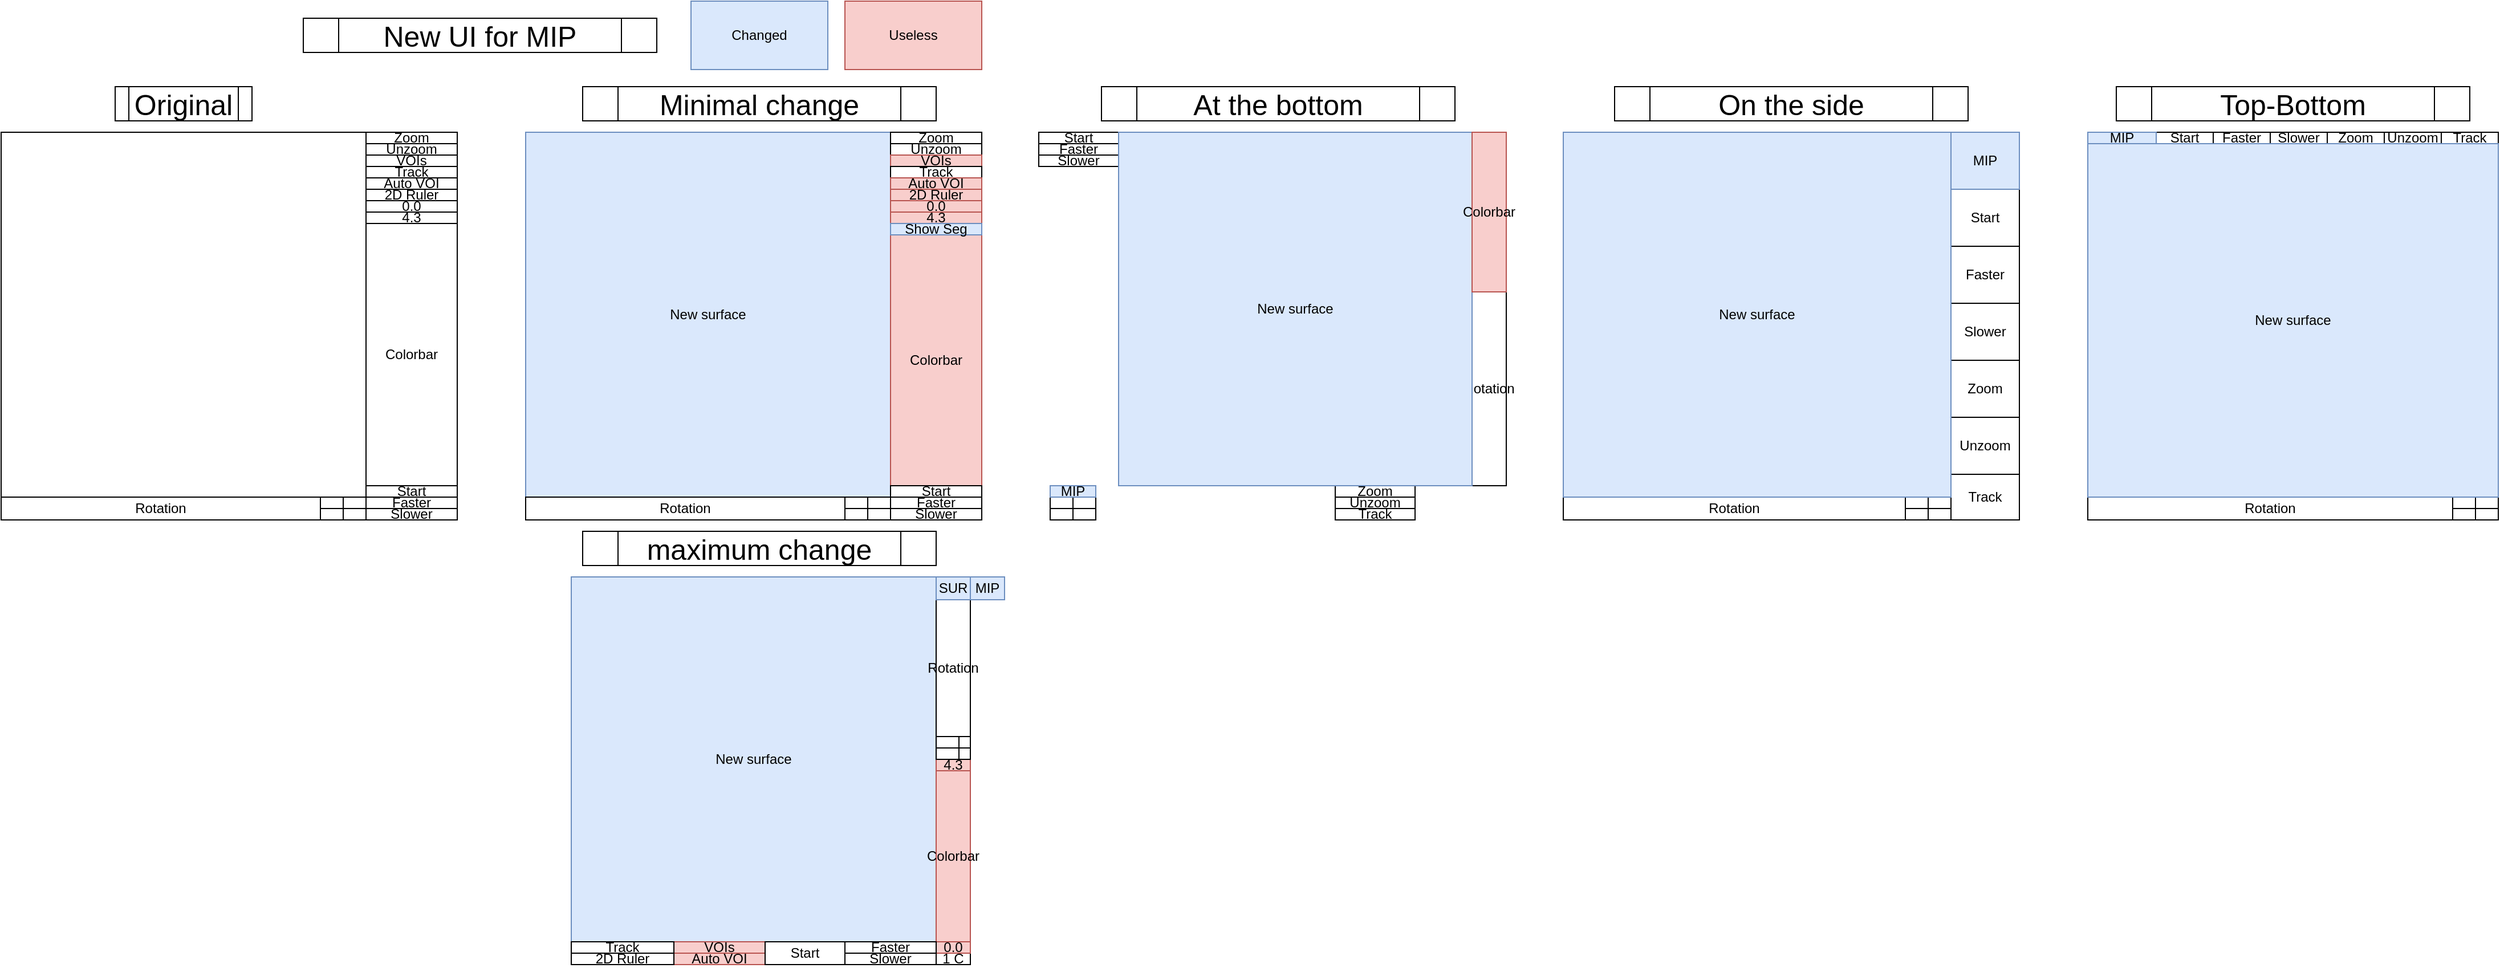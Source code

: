 <mxfile version="26.0.16">
  <diagram name="Page-1" id="HlDreZ8ZAdr61VZORXJC">
    <mxGraphModel dx="1036" dy="1553" grid="1" gridSize="10" guides="1" tooltips="1" connect="1" arrows="1" fold="1" page="1" pageScale="1" pageWidth="850" pageHeight="1100" math="0" shadow="0">
      <root>
        <mxCell id="0" />
        <mxCell id="1" parent="0" />
        <mxCell id="_grJbtcx7UaRWojQZP2D-1" value="" style="whiteSpace=wrap;html=1;aspect=fixed;" vertex="1" parent="1">
          <mxGeometry x="160" y="80" width="320" height="320" as="geometry" />
        </mxCell>
        <mxCell id="_grJbtcx7UaRWojQZP2D-2" value="Zoom" style="rounded=0;whiteSpace=wrap;html=1;" vertex="1" parent="1">
          <mxGeometry x="480" y="80" width="80" height="10" as="geometry" />
        </mxCell>
        <mxCell id="_grJbtcx7UaRWojQZP2D-6" value="Colorbar" style="rounded=0;whiteSpace=wrap;html=1;" vertex="1" parent="1">
          <mxGeometry x="480" y="160" width="80" height="230" as="geometry" />
        </mxCell>
        <mxCell id="_grJbtcx7UaRWojQZP2D-8" value="Unzoom" style="rounded=0;whiteSpace=wrap;html=1;" vertex="1" parent="1">
          <mxGeometry x="480" y="90" width="80" height="10" as="geometry" />
        </mxCell>
        <mxCell id="_grJbtcx7UaRWojQZP2D-9" value="VOIs" style="rounded=0;whiteSpace=wrap;html=1;" vertex="1" parent="1">
          <mxGeometry x="480" y="100" width="80" height="10" as="geometry" />
        </mxCell>
        <mxCell id="_grJbtcx7UaRWojQZP2D-10" value="Track" style="rounded=0;whiteSpace=wrap;html=1;" vertex="1" parent="1">
          <mxGeometry x="480" y="110" width="80" height="10" as="geometry" />
        </mxCell>
        <mxCell id="_grJbtcx7UaRWojQZP2D-17" style="edgeStyle=orthogonalEdgeStyle;rounded=0;orthogonalLoop=1;jettySize=auto;html=1;exitX=0.5;exitY=0;exitDx=0;exitDy=0;entryX=0.25;entryY=0;entryDx=0;entryDy=0;" edge="1" parent="1" source="_grJbtcx7UaRWojQZP2D-11" target="_grJbtcx7UaRWojQZP2D-12">
          <mxGeometry relative="1" as="geometry" />
        </mxCell>
        <mxCell id="_grJbtcx7UaRWojQZP2D-11" value="Auto VOI" style="rounded=0;whiteSpace=wrap;html=1;" vertex="1" parent="1">
          <mxGeometry x="480" y="120" width="80" height="10" as="geometry" />
        </mxCell>
        <mxCell id="_grJbtcx7UaRWojQZP2D-12" value="2D Ruler" style="rounded=0;whiteSpace=wrap;html=1;" vertex="1" parent="1">
          <mxGeometry x="480" y="130" width="80" height="10" as="geometry" />
        </mxCell>
        <mxCell id="_grJbtcx7UaRWojQZP2D-13" value="0.0" style="rounded=0;whiteSpace=wrap;html=1;" vertex="1" parent="1">
          <mxGeometry x="480" y="140" width="80" height="10" as="geometry" />
        </mxCell>
        <mxCell id="_grJbtcx7UaRWojQZP2D-14" value="4.3" style="rounded=0;whiteSpace=wrap;html=1;" vertex="1" parent="1">
          <mxGeometry x="480" y="150" width="80" height="10" as="geometry" />
        </mxCell>
        <mxCell id="_grJbtcx7UaRWojQZP2D-15" value="Slower" style="rounded=0;whiteSpace=wrap;html=1;" vertex="1" parent="1">
          <mxGeometry x="480" y="410" width="80" height="10" as="geometry" />
        </mxCell>
        <mxCell id="_grJbtcx7UaRWojQZP2D-16" value="Faster" style="rounded=0;whiteSpace=wrap;html=1;" vertex="1" parent="1">
          <mxGeometry x="480" y="400" width="80" height="10" as="geometry" />
        </mxCell>
        <mxCell id="_grJbtcx7UaRWojQZP2D-20" value="Start" style="rounded=0;whiteSpace=wrap;html=1;" vertex="1" parent="1">
          <mxGeometry x="480" y="390" width="80" height="10" as="geometry" />
        </mxCell>
        <mxCell id="_grJbtcx7UaRWojQZP2D-21" value="Rotation" style="rounded=0;whiteSpace=wrap;html=1;" vertex="1" parent="1">
          <mxGeometry x="160" y="400" width="280" height="20" as="geometry" />
        </mxCell>
        <mxCell id="_grJbtcx7UaRWojQZP2D-22" value="" style="rounded=0;whiteSpace=wrap;html=1;" vertex="1" parent="1">
          <mxGeometry x="440" y="400" width="20" height="10" as="geometry" />
        </mxCell>
        <mxCell id="_grJbtcx7UaRWojQZP2D-23" value="" style="rounded=0;whiteSpace=wrap;html=1;" vertex="1" parent="1">
          <mxGeometry x="440" y="410" width="20" height="10" as="geometry" />
        </mxCell>
        <mxCell id="_grJbtcx7UaRWojQZP2D-24" value="" style="rounded=0;whiteSpace=wrap;html=1;" vertex="1" parent="1">
          <mxGeometry x="460" y="400" width="20" height="10" as="geometry" />
        </mxCell>
        <mxCell id="_grJbtcx7UaRWojQZP2D-25" value="" style="rounded=0;whiteSpace=wrap;html=1;" vertex="1" parent="1">
          <mxGeometry x="460" y="410" width="20" height="10" as="geometry" />
        </mxCell>
        <mxCell id="_grJbtcx7UaRWojQZP2D-26" value="New surface" style="whiteSpace=wrap;html=1;aspect=fixed;fillColor=#dae8fc;strokeColor=#6c8ebf;" vertex="1" parent="1">
          <mxGeometry x="620" y="80" width="320" height="320" as="geometry" />
        </mxCell>
        <mxCell id="_grJbtcx7UaRWojQZP2D-27" value="Zoom" style="rounded=0;whiteSpace=wrap;html=1;" vertex="1" parent="1">
          <mxGeometry x="940" y="80" width="80" height="10" as="geometry" />
        </mxCell>
        <mxCell id="_grJbtcx7UaRWojQZP2D-28" value="Colorbar" style="rounded=0;whiteSpace=wrap;html=1;fillColor=#f8cecc;strokeColor=#b85450;" vertex="1" parent="1">
          <mxGeometry x="940" y="170" width="80" height="220" as="geometry" />
        </mxCell>
        <mxCell id="_grJbtcx7UaRWojQZP2D-29" value="Unzoom" style="rounded=0;whiteSpace=wrap;html=1;" vertex="1" parent="1">
          <mxGeometry x="940" y="90" width="80" height="10" as="geometry" />
        </mxCell>
        <mxCell id="_grJbtcx7UaRWojQZP2D-30" value="VOIs" style="rounded=0;whiteSpace=wrap;html=1;fillColor=#f8cecc;strokeColor=#b85450;" vertex="1" parent="1">
          <mxGeometry x="940" y="100" width="80" height="10" as="geometry" />
        </mxCell>
        <mxCell id="_grJbtcx7UaRWojQZP2D-31" value="Track" style="rounded=0;whiteSpace=wrap;html=1;" vertex="1" parent="1">
          <mxGeometry x="940" y="110" width="80" height="10" as="geometry" />
        </mxCell>
        <mxCell id="_grJbtcx7UaRWojQZP2D-32" style="edgeStyle=orthogonalEdgeStyle;rounded=0;orthogonalLoop=1;jettySize=auto;html=1;exitX=0.5;exitY=0;exitDx=0;exitDy=0;entryX=0.25;entryY=0;entryDx=0;entryDy=0;fillColor=#f8cecc;strokeColor=#b85450;" edge="1" parent="1" source="_grJbtcx7UaRWojQZP2D-33" target="_grJbtcx7UaRWojQZP2D-34">
          <mxGeometry relative="1" as="geometry" />
        </mxCell>
        <mxCell id="_grJbtcx7UaRWojQZP2D-33" value="Auto VOI" style="rounded=0;whiteSpace=wrap;html=1;fillColor=#f8cecc;strokeColor=#b85450;" vertex="1" parent="1">
          <mxGeometry x="940" y="120" width="80" height="10" as="geometry" />
        </mxCell>
        <mxCell id="_grJbtcx7UaRWojQZP2D-34" value="2D Ruler" style="rounded=0;whiteSpace=wrap;html=1;fillColor=#f8cecc;strokeColor=#b85450;" vertex="1" parent="1">
          <mxGeometry x="940" y="130" width="80" height="10" as="geometry" />
        </mxCell>
        <mxCell id="_grJbtcx7UaRWojQZP2D-35" value="0.0" style="rounded=0;whiteSpace=wrap;html=1;fillColor=#f8cecc;strokeColor=#b85450;" vertex="1" parent="1">
          <mxGeometry x="940" y="140" width="80" height="10" as="geometry" />
        </mxCell>
        <mxCell id="_grJbtcx7UaRWojQZP2D-36" value="4.3" style="rounded=0;whiteSpace=wrap;html=1;fillColor=#f8cecc;strokeColor=#b85450;" vertex="1" parent="1">
          <mxGeometry x="940" y="150" width="80" height="10" as="geometry" />
        </mxCell>
        <mxCell id="_grJbtcx7UaRWojQZP2D-37" value="Slower" style="rounded=0;whiteSpace=wrap;html=1;" vertex="1" parent="1">
          <mxGeometry x="940" y="410" width="80" height="10" as="geometry" />
        </mxCell>
        <mxCell id="_grJbtcx7UaRWojQZP2D-38" value="Faster" style="rounded=0;whiteSpace=wrap;html=1;" vertex="1" parent="1">
          <mxGeometry x="940" y="400" width="80" height="10" as="geometry" />
        </mxCell>
        <mxCell id="_grJbtcx7UaRWojQZP2D-39" value="Start" style="rounded=0;whiteSpace=wrap;html=1;" vertex="1" parent="1">
          <mxGeometry x="940" y="390" width="80" height="10" as="geometry" />
        </mxCell>
        <mxCell id="_grJbtcx7UaRWojQZP2D-40" value="Rotation" style="rounded=0;whiteSpace=wrap;html=1;" vertex="1" parent="1">
          <mxGeometry x="620" y="400" width="280" height="20" as="geometry" />
        </mxCell>
        <mxCell id="_grJbtcx7UaRWojQZP2D-41" value="" style="rounded=0;whiteSpace=wrap;html=1;" vertex="1" parent="1">
          <mxGeometry x="900" y="400" width="20" height="10" as="geometry" />
        </mxCell>
        <mxCell id="_grJbtcx7UaRWojQZP2D-42" value="" style="rounded=0;whiteSpace=wrap;html=1;" vertex="1" parent="1">
          <mxGeometry x="900" y="410" width="20" height="10" as="geometry" />
        </mxCell>
        <mxCell id="_grJbtcx7UaRWojQZP2D-43" value="" style="rounded=0;whiteSpace=wrap;html=1;" vertex="1" parent="1">
          <mxGeometry x="920" y="400" width="20" height="10" as="geometry" />
        </mxCell>
        <mxCell id="_grJbtcx7UaRWojQZP2D-44" value="" style="rounded=0;whiteSpace=wrap;html=1;" vertex="1" parent="1">
          <mxGeometry x="920" y="410" width="20" height="10" as="geometry" />
        </mxCell>
        <mxCell id="_grJbtcx7UaRWojQZP2D-45" value="&lt;font style=&quot;font-size: 25px;&quot;&gt;Original&lt;/font&gt;" style="shape=process;whiteSpace=wrap;html=1;backgroundOutline=1;" vertex="1" parent="1">
          <mxGeometry x="260" y="40" width="120" height="30" as="geometry" />
        </mxCell>
        <mxCell id="_grJbtcx7UaRWojQZP2D-46" value="&lt;font style=&quot;font-size: 25px;&quot;&gt;Minimal change&lt;/font&gt;" style="shape=process;whiteSpace=wrap;html=1;backgroundOutline=1;" vertex="1" parent="1">
          <mxGeometry x="670" y="40" width="310" height="30" as="geometry" />
        </mxCell>
        <mxCell id="_grJbtcx7UaRWojQZP2D-47" value="&lt;font style=&quot;font-size: 25px;&quot;&gt;New UI for MIP&lt;/font&gt;" style="shape=process;whiteSpace=wrap;html=1;backgroundOutline=1;" vertex="1" parent="1">
          <mxGeometry x="425" y="-20" width="310" height="30" as="geometry" />
        </mxCell>
        <mxCell id="_grJbtcx7UaRWojQZP2D-48" value="Show Seg" style="rounded=0;whiteSpace=wrap;html=1;fillColor=#dae8fc;strokeColor=#6c8ebf;" vertex="1" parent="1">
          <mxGeometry x="940" y="160" width="80" height="10" as="geometry" />
        </mxCell>
        <mxCell id="_grJbtcx7UaRWojQZP2D-49" value="Changed" style="rounded=0;whiteSpace=wrap;html=1;fillColor=#dae8fc;strokeColor=#6c8ebf;" vertex="1" parent="1">
          <mxGeometry x="765" y="-35" width="120" height="60" as="geometry" />
        </mxCell>
        <mxCell id="_grJbtcx7UaRWojQZP2D-50" value="Useless" style="rounded=0;whiteSpace=wrap;html=1;fillColor=#f8cecc;strokeColor=#b85450;" vertex="1" parent="1">
          <mxGeometry x="900" y="-35" width="120" height="60" as="geometry" />
        </mxCell>
        <mxCell id="_grJbtcx7UaRWojQZP2D-52" value="Zoom" style="rounded=0;whiteSpace=wrap;html=1;" vertex="1" parent="1">
          <mxGeometry x="1330" y="390" width="70" height="10" as="geometry" />
        </mxCell>
        <mxCell id="_grJbtcx7UaRWojQZP2D-54" value="Unzoom" style="rounded=0;whiteSpace=wrap;html=1;" vertex="1" parent="1">
          <mxGeometry x="1330" y="400" width="70" height="10" as="geometry" />
        </mxCell>
        <mxCell id="_grJbtcx7UaRWojQZP2D-56" value="Track" style="rounded=0;whiteSpace=wrap;html=1;" vertex="1" parent="1">
          <mxGeometry x="1330" y="410" width="70" height="10" as="geometry" />
        </mxCell>
        <mxCell id="_grJbtcx7UaRWojQZP2D-62" value="Slower" style="rounded=0;whiteSpace=wrap;html=1;" vertex="1" parent="1">
          <mxGeometry x="1070" y="100" width="70" height="10" as="geometry" />
        </mxCell>
        <mxCell id="_grJbtcx7UaRWojQZP2D-63" value="Faster" style="rounded=0;whiteSpace=wrap;html=1;" vertex="1" parent="1">
          <mxGeometry x="1070" y="90" width="70" height="10" as="geometry" />
        </mxCell>
        <mxCell id="_grJbtcx7UaRWojQZP2D-64" value="Start" style="rounded=0;whiteSpace=wrap;html=1;" vertex="1" parent="1">
          <mxGeometry x="1070" y="80" width="70" height="10" as="geometry" />
        </mxCell>
        <mxCell id="_grJbtcx7UaRWojQZP2D-65" value="Rotation" style="rounded=0;whiteSpace=wrap;html=1;" vertex="1" parent="1">
          <mxGeometry x="1450" y="220" width="30" height="170" as="geometry" />
        </mxCell>
        <mxCell id="_grJbtcx7UaRWojQZP2D-66" value="" style="rounded=0;whiteSpace=wrap;html=1;" vertex="1" parent="1">
          <mxGeometry x="1080" y="400" width="20" height="10" as="geometry" />
        </mxCell>
        <mxCell id="_grJbtcx7UaRWojQZP2D-67" value="" style="rounded=0;whiteSpace=wrap;html=1;" vertex="1" parent="1">
          <mxGeometry x="1080" y="410" width="20" height="10" as="geometry" />
        </mxCell>
        <mxCell id="_grJbtcx7UaRWojQZP2D-68" value="" style="rounded=0;whiteSpace=wrap;html=1;" vertex="1" parent="1">
          <mxGeometry x="1100" y="400" width="20" height="10" as="geometry" />
        </mxCell>
        <mxCell id="_grJbtcx7UaRWojQZP2D-69" value="" style="rounded=0;whiteSpace=wrap;html=1;" vertex="1" parent="1">
          <mxGeometry x="1100" y="410" width="20" height="10" as="geometry" />
        </mxCell>
        <mxCell id="_grJbtcx7UaRWojQZP2D-70" value="&lt;span style=&quot;font-size: 25px;&quot;&gt;At the bottom&lt;/span&gt;" style="shape=process;whiteSpace=wrap;html=1;backgroundOutline=1;" vertex="1" parent="1">
          <mxGeometry x="1125" y="40" width="310" height="30" as="geometry" />
        </mxCell>
        <mxCell id="_grJbtcx7UaRWojQZP2D-71" value="MIP" style="rounded=0;whiteSpace=wrap;html=1;fillColor=#dae8fc;strokeColor=#6c8ebf;" vertex="1" parent="1">
          <mxGeometry x="1080" y="390" width="40" height="10" as="geometry" />
        </mxCell>
        <mxCell id="_grJbtcx7UaRWojQZP2D-72" value="New surface" style="rounded=0;whiteSpace=wrap;html=1;fillColor=#dae8fc;strokeColor=#6c8ebf;" vertex="1" parent="1">
          <mxGeometry x="1140" y="80" width="310" height="310" as="geometry" />
        </mxCell>
        <mxCell id="_grJbtcx7UaRWojQZP2D-76" value="Zoom" style="rounded=0;whiteSpace=wrap;html=1;" vertex="1" parent="1">
          <mxGeometry x="1870" y="280" width="60" height="50" as="geometry" />
        </mxCell>
        <mxCell id="_grJbtcx7UaRWojQZP2D-77" value="Unzoom" style="rounded=0;whiteSpace=wrap;html=1;" vertex="1" parent="1">
          <mxGeometry x="1870" y="330" width="60" height="50" as="geometry" />
        </mxCell>
        <mxCell id="_grJbtcx7UaRWojQZP2D-78" value="Track" style="rounded=0;whiteSpace=wrap;html=1;" vertex="1" parent="1">
          <mxGeometry x="1870" y="380" width="60" height="40" as="geometry" />
        </mxCell>
        <mxCell id="_grJbtcx7UaRWojQZP2D-79" value="Slower" style="rounded=0;whiteSpace=wrap;html=1;" vertex="1" parent="1">
          <mxGeometry x="1870" y="230" width="60" height="50" as="geometry" />
        </mxCell>
        <mxCell id="_grJbtcx7UaRWojQZP2D-80" value="Faster" style="rounded=0;whiteSpace=wrap;html=1;" vertex="1" parent="1">
          <mxGeometry x="1870" y="180" width="60" height="50" as="geometry" />
        </mxCell>
        <mxCell id="_grJbtcx7UaRWojQZP2D-81" value="Start" style="rounded=0;whiteSpace=wrap;html=1;" vertex="1" parent="1">
          <mxGeometry x="1870" y="130" width="60" height="50" as="geometry" />
        </mxCell>
        <mxCell id="_grJbtcx7UaRWojQZP2D-82" value="Rotation" style="rounded=0;whiteSpace=wrap;html=1;" vertex="1" parent="1">
          <mxGeometry x="1530" y="400" width="300" height="20" as="geometry" />
        </mxCell>
        <mxCell id="_grJbtcx7UaRWojQZP2D-83" value="" style="rounded=0;whiteSpace=wrap;html=1;" vertex="1" parent="1">
          <mxGeometry x="1830" y="400" width="20" height="10" as="geometry" />
        </mxCell>
        <mxCell id="_grJbtcx7UaRWojQZP2D-84" value="" style="rounded=0;whiteSpace=wrap;html=1;" vertex="1" parent="1">
          <mxGeometry x="1830" y="410" width="20" height="10" as="geometry" />
        </mxCell>
        <mxCell id="_grJbtcx7UaRWojQZP2D-85" value="" style="rounded=0;whiteSpace=wrap;html=1;" vertex="1" parent="1">
          <mxGeometry x="1850" y="400" width="20" height="10" as="geometry" />
        </mxCell>
        <mxCell id="_grJbtcx7UaRWojQZP2D-86" value="" style="rounded=0;whiteSpace=wrap;html=1;" vertex="1" parent="1">
          <mxGeometry x="1850" y="410" width="20" height="10" as="geometry" />
        </mxCell>
        <mxCell id="_grJbtcx7UaRWojQZP2D-87" value="&lt;span style=&quot;font-size: 25px;&quot;&gt;On the side&lt;/span&gt;" style="shape=process;whiteSpace=wrap;html=1;backgroundOutline=1;" vertex="1" parent="1">
          <mxGeometry x="1575" y="40" width="310" height="30" as="geometry" />
        </mxCell>
        <mxCell id="_grJbtcx7UaRWojQZP2D-88" value="MIP" style="rounded=0;whiteSpace=wrap;html=1;fillColor=#dae8fc;strokeColor=#6c8ebf;" vertex="1" parent="1">
          <mxGeometry x="1870" y="80" width="60" height="50" as="geometry" />
        </mxCell>
        <mxCell id="_grJbtcx7UaRWojQZP2D-89" value="New surface" style="rounded=0;whiteSpace=wrap;html=1;fillColor=#dae8fc;strokeColor=#6c8ebf;" vertex="1" parent="1">
          <mxGeometry x="1530" y="80" width="340" height="320" as="geometry" />
        </mxCell>
        <mxCell id="_grJbtcx7UaRWojQZP2D-93" value="Zoom" style="rounded=0;whiteSpace=wrap;html=1;" vertex="1" parent="1">
          <mxGeometry x="2200" y="80" width="50" height="10" as="geometry" />
        </mxCell>
        <mxCell id="_grJbtcx7UaRWojQZP2D-94" value="Unzoom" style="rounded=0;whiteSpace=wrap;html=1;" vertex="1" parent="1">
          <mxGeometry x="2250" y="80" width="50" height="10" as="geometry" />
        </mxCell>
        <mxCell id="_grJbtcx7UaRWojQZP2D-95" value="Track" style="rounded=0;whiteSpace=wrap;html=1;" vertex="1" parent="1">
          <mxGeometry x="2300" y="80" width="50" height="10" as="geometry" />
        </mxCell>
        <mxCell id="_grJbtcx7UaRWojQZP2D-96" value="Slower" style="rounded=0;whiteSpace=wrap;html=1;" vertex="1" parent="1">
          <mxGeometry x="2150" y="80" width="50" height="10" as="geometry" />
        </mxCell>
        <mxCell id="_grJbtcx7UaRWojQZP2D-97" value="Faster" style="rounded=0;whiteSpace=wrap;html=1;" vertex="1" parent="1">
          <mxGeometry x="2100" y="80" width="50" height="10" as="geometry" />
        </mxCell>
        <mxCell id="_grJbtcx7UaRWojQZP2D-98" value="Start" style="rounded=0;whiteSpace=wrap;html=1;" vertex="1" parent="1">
          <mxGeometry x="2050" y="80" width="50" height="10" as="geometry" />
        </mxCell>
        <mxCell id="_grJbtcx7UaRWojQZP2D-99" value="Rotation" style="rounded=0;whiteSpace=wrap;html=1;" vertex="1" parent="1">
          <mxGeometry x="1990" y="400" width="320" height="20" as="geometry" />
        </mxCell>
        <mxCell id="_grJbtcx7UaRWojQZP2D-100" value="" style="rounded=0;whiteSpace=wrap;html=1;" vertex="1" parent="1">
          <mxGeometry x="2310" y="400" width="20" height="20" as="geometry" />
        </mxCell>
        <mxCell id="_grJbtcx7UaRWojQZP2D-101" value="" style="rounded=0;whiteSpace=wrap;html=1;" vertex="1" parent="1">
          <mxGeometry x="2310" y="410" width="20" height="10" as="geometry" />
        </mxCell>
        <mxCell id="_grJbtcx7UaRWojQZP2D-102" value="" style="rounded=0;whiteSpace=wrap;html=1;" vertex="1" parent="1">
          <mxGeometry x="2330" y="400" width="20" height="10" as="geometry" />
        </mxCell>
        <mxCell id="_grJbtcx7UaRWojQZP2D-103" value="" style="rounded=0;whiteSpace=wrap;html=1;" vertex="1" parent="1">
          <mxGeometry x="2330" y="410" width="20" height="10" as="geometry" />
        </mxCell>
        <mxCell id="_grJbtcx7UaRWojQZP2D-104" value="&lt;span style=&quot;font-size: 25px;&quot;&gt;Top-Bottom&lt;/span&gt;" style="shape=process;whiteSpace=wrap;html=1;backgroundOutline=1;" vertex="1" parent="1">
          <mxGeometry x="2015" y="40" width="310" height="30" as="geometry" />
        </mxCell>
        <mxCell id="_grJbtcx7UaRWojQZP2D-105" value="MIP" style="rounded=0;whiteSpace=wrap;html=1;fillColor=#dae8fc;strokeColor=#6c8ebf;" vertex="1" parent="1">
          <mxGeometry x="1990" y="80" width="60" height="10" as="geometry" />
        </mxCell>
        <mxCell id="_grJbtcx7UaRWojQZP2D-106" value="New surface" style="rounded=0;whiteSpace=wrap;html=1;fillColor=#dae8fc;strokeColor=#6c8ebf;" vertex="1" parent="1">
          <mxGeometry x="1990" y="90" width="360" height="310" as="geometry" />
        </mxCell>
        <mxCell id="_grJbtcx7UaRWojQZP2D-111" value="Colorbar" style="rounded=0;whiteSpace=wrap;html=1;fillColor=#f8cecc;strokeColor=#b85450;" vertex="1" parent="1">
          <mxGeometry x="1450" y="80" width="30" height="140" as="geometry" />
        </mxCell>
        <mxCell id="_grJbtcx7UaRWojQZP2D-114" value="New surface" style="whiteSpace=wrap;html=1;aspect=fixed;fillColor=#dae8fc;strokeColor=#6c8ebf;" vertex="1" parent="1">
          <mxGeometry x="660" y="470" width="320" height="320" as="geometry" />
        </mxCell>
        <mxCell id="_grJbtcx7UaRWojQZP2D-115" value="1 C" style="rounded=0;whiteSpace=wrap;html=1;" vertex="1" parent="1">
          <mxGeometry x="980" y="800" width="30" height="10" as="geometry" />
        </mxCell>
        <mxCell id="_grJbtcx7UaRWojQZP2D-116" value="Colorbar" style="rounded=0;whiteSpace=wrap;html=1;fillColor=#f8cecc;strokeColor=#b85450;" vertex="1" parent="1">
          <mxGeometry x="980" y="640" width="30" height="150" as="geometry" />
        </mxCell>
        <mxCell id="_grJbtcx7UaRWojQZP2D-118" value="VOIs" style="rounded=0;whiteSpace=wrap;html=1;fillColor=#f8cecc;strokeColor=#b85450;" vertex="1" parent="1">
          <mxGeometry x="750" y="790" width="80" height="10" as="geometry" />
        </mxCell>
        <mxCell id="_grJbtcx7UaRWojQZP2D-119" value="Track" style="rounded=0;whiteSpace=wrap;html=1;" vertex="1" parent="1">
          <mxGeometry x="660" y="790" width="90" height="10" as="geometry" />
        </mxCell>
        <mxCell id="_grJbtcx7UaRWojQZP2D-121" value="Auto VOI" style="rounded=0;whiteSpace=wrap;html=1;fillColor=#f8cecc;strokeColor=#b85450;" vertex="1" parent="1">
          <mxGeometry x="750" y="800" width="80" height="10" as="geometry" />
        </mxCell>
        <mxCell id="_grJbtcx7UaRWojQZP2D-122" value="2D Ruler" style="rounded=0;whiteSpace=wrap;html=1;" vertex="1" parent="1">
          <mxGeometry x="660" y="800" width="90" height="10" as="geometry" />
        </mxCell>
        <mxCell id="_grJbtcx7UaRWojQZP2D-123" value="0.0" style="rounded=0;whiteSpace=wrap;html=1;fillColor=#f8cecc;strokeColor=#b85450;" vertex="1" parent="1">
          <mxGeometry x="980" y="790" width="30" height="10" as="geometry" />
        </mxCell>
        <mxCell id="_grJbtcx7UaRWojQZP2D-124" value="4.3" style="rounded=0;whiteSpace=wrap;html=1;fillColor=#f8cecc;strokeColor=#b85450;" vertex="1" parent="1">
          <mxGeometry x="980" y="630" width="30" height="10" as="geometry" />
        </mxCell>
        <mxCell id="_grJbtcx7UaRWojQZP2D-125" value="Slower" style="rounded=0;whiteSpace=wrap;html=1;" vertex="1" parent="1">
          <mxGeometry x="900" y="800" width="80" height="10" as="geometry" />
        </mxCell>
        <mxCell id="_grJbtcx7UaRWojQZP2D-126" value="Faster" style="rounded=0;whiteSpace=wrap;html=1;" vertex="1" parent="1">
          <mxGeometry x="900" y="790" width="80" height="10" as="geometry" />
        </mxCell>
        <mxCell id="_grJbtcx7UaRWojQZP2D-127" value="Start" style="rounded=0;whiteSpace=wrap;html=1;" vertex="1" parent="1">
          <mxGeometry x="830" y="790" width="70" height="20" as="geometry" />
        </mxCell>
        <mxCell id="_grJbtcx7UaRWojQZP2D-128" value="Rotation" style="rounded=0;whiteSpace=wrap;html=1;" vertex="1" parent="1">
          <mxGeometry x="980" y="490" width="30" height="120" as="geometry" />
        </mxCell>
        <mxCell id="_grJbtcx7UaRWojQZP2D-129" value="" style="rounded=0;whiteSpace=wrap;html=1;" vertex="1" parent="1">
          <mxGeometry x="980" y="610" width="20" height="10" as="geometry" />
        </mxCell>
        <mxCell id="_grJbtcx7UaRWojQZP2D-130" value="" style="rounded=0;whiteSpace=wrap;html=1;" vertex="1" parent="1">
          <mxGeometry x="980" y="620" width="20" height="10" as="geometry" />
        </mxCell>
        <mxCell id="_grJbtcx7UaRWojQZP2D-131" value="" style="rounded=0;whiteSpace=wrap;html=1;" vertex="1" parent="1">
          <mxGeometry x="1000" y="610" width="10" height="10" as="geometry" />
        </mxCell>
        <mxCell id="_grJbtcx7UaRWojQZP2D-132" value="" style="rounded=0;whiteSpace=wrap;html=1;" vertex="1" parent="1">
          <mxGeometry x="1000" y="620" width="10" height="10" as="geometry" />
        </mxCell>
        <mxCell id="_grJbtcx7UaRWojQZP2D-133" value="&lt;font style=&quot;font-size: 25px;&quot;&gt;maximum change&lt;/font&gt;" style="shape=process;whiteSpace=wrap;html=1;backgroundOutline=1;" vertex="1" parent="1">
          <mxGeometry x="670" y="430" width="310" height="30" as="geometry" />
        </mxCell>
        <mxCell id="_grJbtcx7UaRWojQZP2D-134" value="SUR" style="rounded=0;whiteSpace=wrap;html=1;fillColor=#dae8fc;strokeColor=#6c8ebf;" vertex="1" parent="1">
          <mxGeometry x="980" y="470" width="30" height="20" as="geometry" />
        </mxCell>
        <mxCell id="_grJbtcx7UaRWojQZP2D-148" value="MIP" style="rounded=0;whiteSpace=wrap;html=1;fillColor=#dae8fc;strokeColor=#6c8ebf;" vertex="1" parent="1">
          <mxGeometry x="1010" y="470" width="30" height="20" as="geometry" />
        </mxCell>
      </root>
    </mxGraphModel>
  </diagram>
</mxfile>
